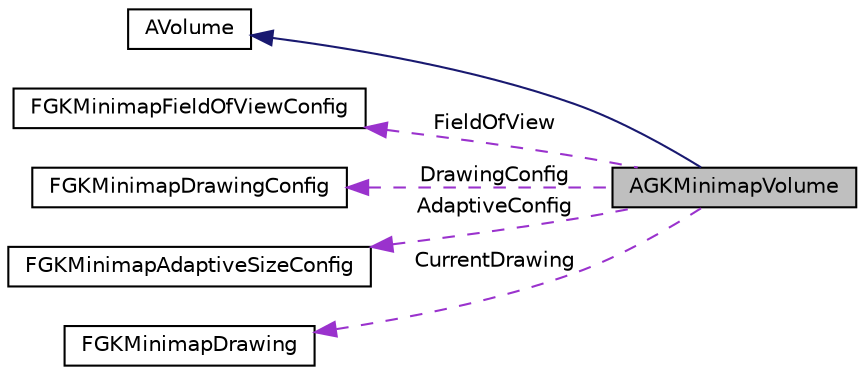 digraph "AGKMinimapVolume"
{
 // LATEX_PDF_SIZE
  edge [fontname="Helvetica",fontsize="10",labelfontname="Helvetica",labelfontsize="10"];
  node [fontname="Helvetica",fontsize="10",shape=record];
  rankdir="LR";
  Node1 [label="AGKMinimapVolume",height=0.2,width=0.4,color="black", fillcolor="grey75", style="filled", fontcolor="black",tooltip=" "];
  Node2 -> Node1 [dir="back",color="midnightblue",fontsize="10",style="solid",fontname="Helvetica"];
  Node2 [label="AVolume",height=0.2,width=0.4,color="black", fillcolor="white", style="filled",tooltip=" "];
  Node3 -> Node1 [dir="back",color="darkorchid3",fontsize="10",style="dashed",label=" FieldOfView" ,fontname="Helvetica"];
  Node3 [label="FGKMinimapFieldOfViewConfig",height=0.2,width=0.4,color="black", fillcolor="white", style="filled",URL="$structFGKMinimapFieldOfViewConfig.html",tooltip=" "];
  Node4 -> Node1 [dir="back",color="darkorchid3",fontsize="10",style="dashed",label=" DrawingConfig" ,fontname="Helvetica"];
  Node4 [label="FGKMinimapDrawingConfig",height=0.2,width=0.4,color="black", fillcolor="white", style="filled",URL="$structFGKMinimapDrawingConfig.html",tooltip=" "];
  Node5 -> Node1 [dir="back",color="darkorchid3",fontsize="10",style="dashed",label=" AdaptiveConfig" ,fontname="Helvetica"];
  Node5 [label="FGKMinimapAdaptiveSizeConfig",height=0.2,width=0.4,color="black", fillcolor="white", style="filled",URL="$structFGKMinimapAdaptiveSizeConfig.html",tooltip=" "];
  Node6 -> Node1 [dir="back",color="darkorchid3",fontsize="10",style="dashed",label=" CurrentDrawing" ,fontname="Helvetica"];
  Node6 [label="FGKMinimapDrawing",height=0.2,width=0.4,color="black", fillcolor="white", style="filled",URL="$structFGKMinimapDrawing.html",tooltip=" "];
}
